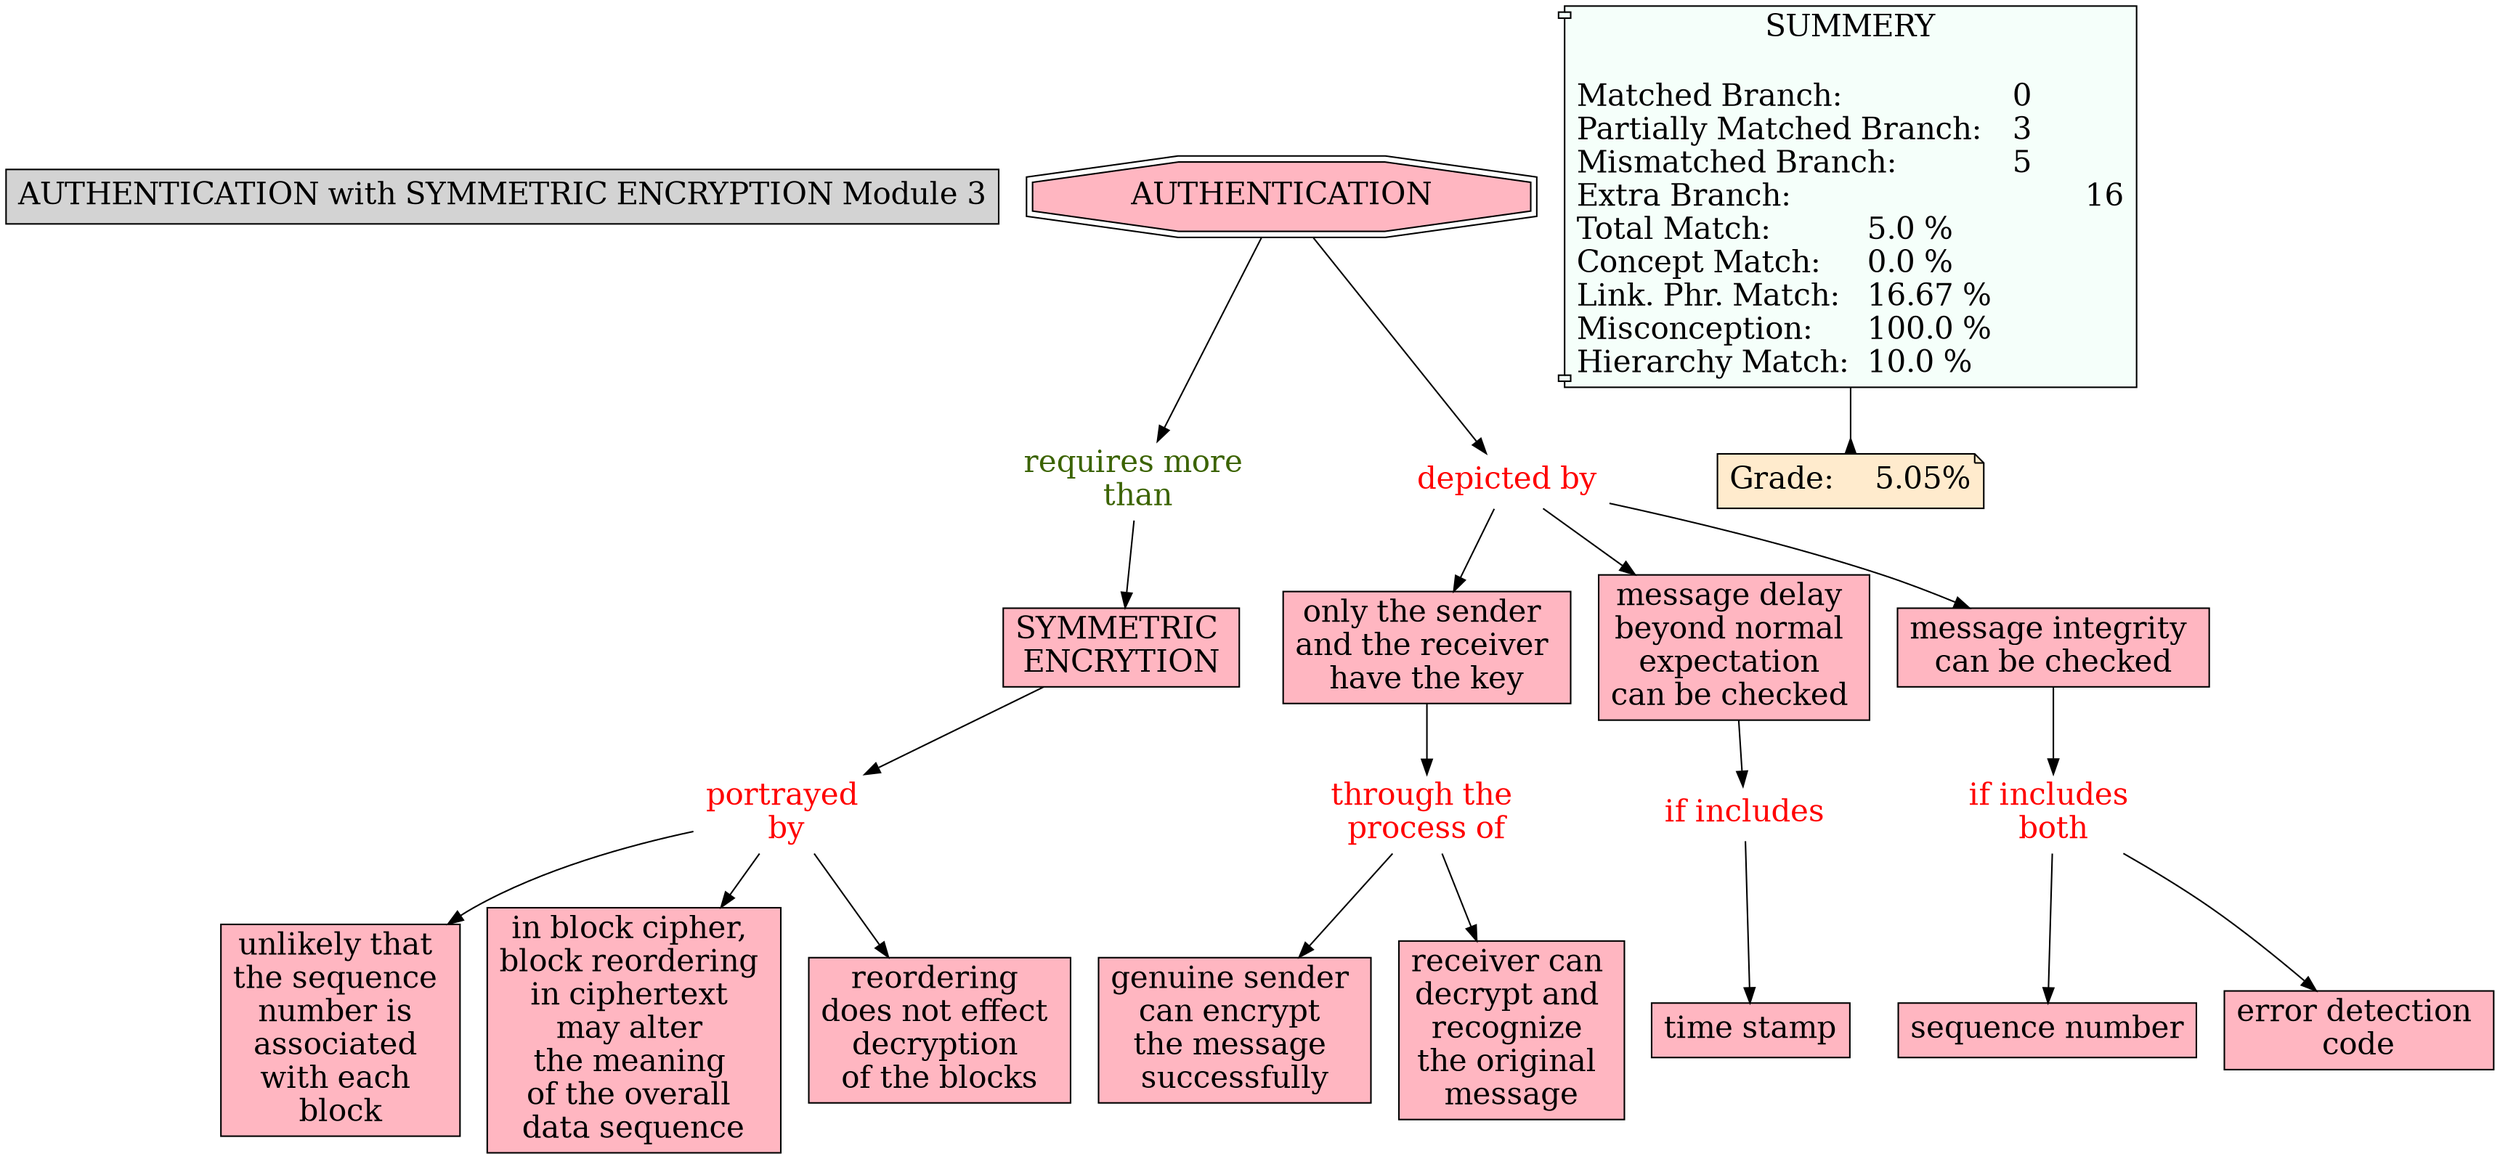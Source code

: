 // The Round Table
digraph {
	"1S3ZPKHM8-134B56F-R97" [label="AUTHENTICATION with SYMMETRIC ENCRYPTION Module 3" Gsplines=true fontsize=20 shape=rect style=filled]
	"1S46Q24P3-1JVFNHG-SL" [label=AUTHENTICATION Gsplines=true fillcolor="#FFB6C1" fontsize=20 shape=doubleoctagon style=filled]
	"1S46Q8172-1CQ8RVS-15S" [label="requires more 
than" Gsplines=true fontcolor="#3B6300" fontsize=20 shape=none]
	"1S46Q24P3-1JVFNHG-SL" -> "1S46Q8172-1CQ8RVS-15S" [constraint=true]
	"1S46QBS0D-11Q0YW7-19R" [label="depicted by
" Gsplines=true fontcolor=red fontsize=20 shape=none]
	"1S46Q04T4-18QYM7Z-RC" [label="only the sender 
and the receiver 
have the key
" Gsplines=true fillcolor="#FFB6C1" fontsize=20 shape=rect style=filled]
	"1S46QBS0D-11Q0YW7-19R" -> "1S46Q04T4-18QYM7Z-RC" [constraint=true]
	"1S46QGJB6-MTRRH-1G7" [label="if includes 
both" Gsplines=true fontcolor=red fontsize=20 shape=none]
	"1S46Q1JWS-241HG51-SD" [label="sequence number
" Gsplines=true fillcolor="#FFB6C1" fontsize=20 shape=rect style=filled]
	"1S46QGJB6-MTRRH-1G7" -> "1S46Q1JWS-241HG51-SD" [constraint=true]
	"1S46QGJB6-MTRRH-1G7" [label="if includes 
both" Gsplines=true fontcolor=red fontsize=20 shape=none]
	"1S46Q1H24-25BQNGK-S8" [label="error detection 
code" Gsplines=true fillcolor="#FFB6C1" fontsize=20 shape=rect style=filled]
	"1S46QGJB6-MTRRH-1G7" -> "1S46Q1H24-25BQNGK-S8" [constraint=true]
	"1S46QCX9K-11SS2J0-1CQ" [label="portrayed 
by" Gsplines=true fontcolor=red fontsize=20 shape=none]
	"1S46Q2LZZ-R7XK4T-T3" [label="unlikely that 
the sequence 
number is 
associated 
with each 
block" Gsplines=true fillcolor="#FFB6C1" fontsize=20 shape=rect style=filled]
	"1S46QCX9K-11SS2J0-1CQ" -> "1S46Q2LZZ-R7XK4T-T3" [constraint=true]
	"1S46Q09LB-R6K99P-RM" [label="message delay 
beyond normal 
expectation 
can be checked 
" Gsplines=true fillcolor="#FFB6C1" fontsize=20 shape=rect style=filled]
	"1S46QYQ6G-1XHL7SR-21N" [label="if includes
" Gsplines=true fontcolor=red fontsize=20 shape=none]
	"1S46Q09LB-R6K99P-RM" -> "1S46QYQ6G-1XHL7SR-21N" [constraint=true]
	"1S46QJ75F-XB1Y84-1J4" [label="through the 
process of
" Gsplines=true fontcolor=red fontsize=20 shape=none]
	"1S46Q0S97-SB1KG2-RW" [label="genuine sender 
can encrypt 
the message 
successfully" Gsplines=true fillcolor="#FFB6C1" fontsize=20 shape=rect style=filled]
	"1S46QJ75F-XB1Y84-1J4" -> "1S46Q0S97-SB1KG2-RW" [constraint=true]
	"1S46QBS0D-11Q0YW7-19R" [label="depicted by
" Gsplines=true fontcolor=red fontsize=20 shape=none]
	"1S46Q09LB-R6K99P-RM" [label="message delay 
beyond normal 
expectation 
can be checked 
" Gsplines=true fillcolor="#FFB6C1" fontsize=20 shape=rect style=filled]
	"1S46QBS0D-11Q0YW7-19R" -> "1S46Q09LB-R6K99P-RM" [constraint=true]
	"1S46QJ75F-XB1Y84-1J4" [label="through the 
process of
" Gsplines=true fontcolor=red fontsize=20 shape=none]
	"1S46Q0V2C-1ZTCWHZ-S0" [label="receiver can 
decrypt and 
recognize 
the original 
message" Gsplines=true fillcolor="#FFB6C1" fontsize=20 shape=rect style=filled]
	"1S46QJ75F-XB1Y84-1J4" -> "1S46Q0V2C-1ZTCWHZ-S0" [constraint=true]
	"1S46Q8172-1CQ8RVS-15S" [label="requires more 
than" Gsplines=true fontcolor="#3B6300" fontsize=20 shape=none]
	"1S46Q278L-1BY0H5G-SQ" [label="SYMMETRIC 
ENCRYTION" Gsplines=true fillcolor="#FFB6C1" fontsize=20 shape=rect style=filled]
	"1S46Q8172-1CQ8RVS-15S" -> "1S46Q278L-1BY0H5G-SQ" [constraint=true]
	"1S46QBS0D-11Q0YW7-19R" [label="depicted by
" Gsplines=true fontcolor=red fontsize=20 shape=none]
	"1S46Q07Q1-MSRTM7-RH" [label="message integrity 
can be checked
" Gsplines=true fillcolor="#FFB6C1" fontsize=20 shape=rect style=filled]
	"1S46QBS0D-11Q0YW7-19R" -> "1S46Q07Q1-MSRTM7-RH" [constraint=true]
	"1S46Q24P3-1JVFNHG-SL" [label=AUTHENTICATION Gsplines=true fillcolor="#FFB6C1" fontsize=20 shape=doubleoctagon style=filled]
	"1S46QBS0D-11Q0YW7-19R" [label="depicted by
" Gsplines=true fontcolor=red fontsize=20 shape=none]
	"1S46Q24P3-1JVFNHG-SL" -> "1S46QBS0D-11Q0YW7-19R" [constraint=true]
	"1S46Q07Q1-MSRTM7-RH" [label="message integrity 
can be checked
" Gsplines=true fillcolor="#FFB6C1" fontsize=20 shape=rect style=filled]
	"1S46QGJB6-MTRRH-1G7" [label="if includes 
both" Gsplines=true fontcolor=red fontsize=20 shape=none]
	"1S46Q07Q1-MSRTM7-RH" -> "1S46QGJB6-MTRRH-1G7" [constraint=true]
	"1S46QCX9K-11SS2J0-1CQ" [label="portrayed 
by" Gsplines=true fontcolor=red fontsize=20 shape=none]
	"1S46Q2CCG-26FJ5BV-SV" [label="in block cipher, 
block reordering 
in ciphertext 
may alter 
the meaning 
of the overall 
data sequence
" Gsplines=true fillcolor="#FFB6C1" fontsize=20 shape=rect style=filled]
	"1S46QCX9K-11SS2J0-1CQ" -> "1S46Q2CCG-26FJ5BV-SV" [constraint=true]
	"1S46Q278L-1BY0H5G-SQ" [label="SYMMETRIC 
ENCRYTION" Gsplines=true fillcolor="#FFB6C1" fontsize=20 shape=rect style=filled]
	"1S46QCX9K-11SS2J0-1CQ" [label="portrayed 
by" Gsplines=true fontcolor=red fontsize=20 shape=none]
	"1S46Q278L-1BY0H5G-SQ" -> "1S46QCX9K-11SS2J0-1CQ" [constraint=true]
	"1S46Q04T4-18QYM7Z-RC" [label="only the sender 
and the receiver 
have the key
" Gsplines=true fillcolor="#FFB6C1" fontsize=20 shape=rect style=filled]
	"1S46QJ75F-XB1Y84-1J4" [label="through the 
process of
" Gsplines=true fontcolor=red fontsize=20 shape=none]
	"1S46Q04T4-18QYM7Z-RC" -> "1S46QJ75F-XB1Y84-1J4" [constraint=true]
	"1S46QCX9K-11SS2J0-1CQ" [label="portrayed 
by" Gsplines=true fontcolor=red fontsize=20 shape=none]
	"1S46Q2HGV-J01S4Z-SZ" [label="reordering 
does not effect 
decryption 
of the blocks
" Gsplines=true fillcolor="#FFB6C1" fontsize=20 shape=rect style=filled]
	"1S46QCX9K-11SS2J0-1CQ" -> "1S46Q2HGV-J01S4Z-SZ" [constraint=true]
	"1S46QYQ6G-1XHL7SR-21N" [label="if includes
" Gsplines=true fontcolor=red fontsize=20 shape=none]
	"1S46QYG90-10J836V-20W" [label="time stamp
" Gsplines=true fillcolor="#FFB6C1" fontsize=20 shape=rect style=filled]
	"1S46QYQ6G-1XHL7SR-21N" -> "1S46QYG90-10J836V-20W" [constraint=true]
	Stat [label="SUMMERY

Matched Branch:			0\lPartially Matched Branch:	3\lMismatched Branch:		5\lExtra Branch:				16\lTotal Match:		5.0 %\lConcept Match:	0.0 %\lLink. Phr. Match:	16.67 %\lMisconception:	100.0 %\lHierarchy Match:	10.0 %\l" Gsplines=true fillcolor="#F5FFFA" fontsize=20 shape=component style=filled]
	Grade [label="Grade:	5.05%" Gsplines=true fillcolor="#FFEBCD" fontsize=20 shape=note style=filled]
	Stat -> Grade [arrowhead=inv color=black constraint=true]
}
